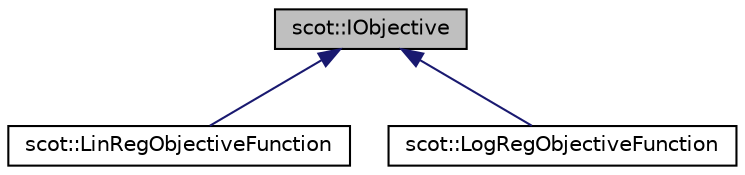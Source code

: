 digraph "scot::IObjective"
{
 // LATEX_PDF_SIZE
  edge [fontname="Helvetica",fontsize="10",labelfontname="Helvetica",labelfontsize="10"];
  node [fontname="Helvetica",fontsize="10",shape=record];
  Node1 [label="scot::IObjective",height=0.2,width=0.4,color="black", fillcolor="grey75", style="filled", fontcolor="black",tooltip=" "];
  Node1 -> Node2 [dir="back",color="midnightblue",fontsize="10",style="solid",fontname="Helvetica"];
  Node2 [label="scot::LinRegObjectiveFunction",height=0.2,width=0.4,color="black", fillcolor="white", style="filled",URL="$classscot_1_1LinRegObjectiveFunction.html",tooltip=" "];
  Node1 -> Node3 [dir="back",color="midnightblue",fontsize="10",style="solid",fontname="Helvetica"];
  Node3 [label="scot::LogRegObjectiveFunction",height=0.2,width=0.4,color="black", fillcolor="white", style="filled",URL="$classscot_1_1LogRegObjectiveFunction.html",tooltip=" "];
}
